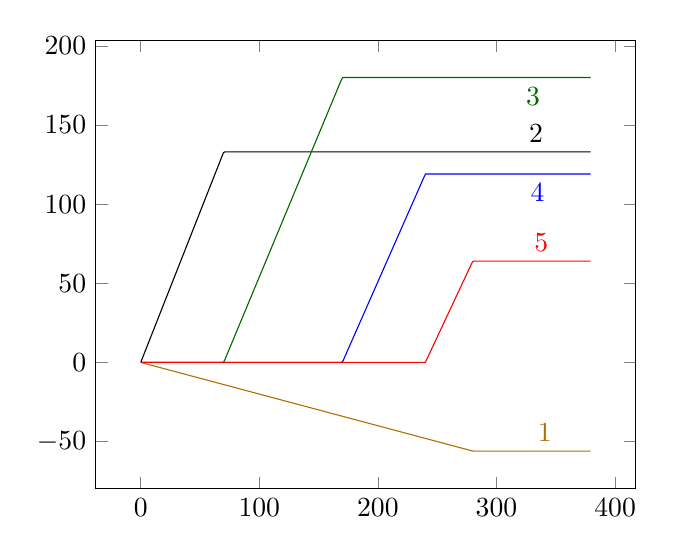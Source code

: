 
		\begin{tikzpicture}
		\begin{axis}[
		%	title={Average absolute error in sampling the GNK value},
		%	xlabel={Generator Capacity ($-p_1^l$)},
			%xmin=0, xmax=0.25,
			%ymin=0.001, ymax=0.05,
			%ymode=log,
			%xtick={0,0.05,0.1,0.15,0.2,0.25},
			%ytick={0,20,40,60,80,100},
			%yticklabel=$\pgfmathprintnumber{\tick}\%$,
			legend pos=south west,
			%ymajorgrids=true,
			%grid style=dashed,
			%xticklabel style={/pgf/number format/fixed}
		]
		\addplot[color={rgb:red,4;green,2;yellow,1}] coordinates {
(0.1,-0.02)(1.3,-0.26)(2.5,-0.5)(3.7,-0.74)(4.9,-0.98)(6.1,-1.22)(7.3,-1.46)(8.5,-1.7)(9.7,-1.94)(10.9,-2.18)(12.1,-2.42)(13.3,-2.66)(14.5,-2.9)(15.7,-3.14)(16.9,-3.38)(18.1,-3.62)(19.3,-3.86)(20.5,-4.1)(21.7,-4.34)(22.9,-4.58)(24.1,-4.82)(25.3,-5.06)(26.5,-5.3)(27.7,-5.54)(28.9,-5.78)(30.1,-6.02)(31.3,-6.26)(32.5,-6.5)(33.7,-6.74)(34.9,-6.98)(36.1,-7.22)(37.3,-7.46)(38.5,-7.7)(39.7,-7.94)(40.9,-8.18)(42.1,-8.42)(43.3,-8.66)(44.5,-8.9)(45.7,-9.14)(46.9,-9.38)(48.1,-9.62)(49.3,-9.86)(50.5,-10.1)(51.7,-10.34)(52.9,-10.58)(54.1,-10.82)(55.3,-11.06)(56.5,-11.3)(57.7,-11.54)(58.9,-11.78)(60.1,-12.02)(61.3,-12.26)(62.5,-12.5)(63.7,-12.74)(64.9,-12.98)(66.1,-13.22)(67.3,-13.46)(68.5,-13.7)(69.7,-13.94)(70.9,-14.18)(72.1,-14.42)(73.3,-14.66)(74.5,-14.9)(75.7,-15.14)(76.9,-15.38)(78.1,-15.62)(79.3,-15.86)(80.5,-16.1)(81.7,-16.34)(82.9,-16.58)(84.1,-16.82)(85.3,-17.06)(86.5,-17.3)(87.7,-17.54)(88.9,-17.78)(90.1,-18.02)(91.3,-18.26)(92.5,-18.5)(93.7,-18.74)(94.9,-18.98)(96.1,-19.22)(97.3,-19.46)(98.5,-19.7)(99.7,-19.94)(100.9,-20.18)(102.1,-20.42)(103.3,-20.66)(104.5,-20.9)(105.7,-21.14)(106.9,-21.38)(108.1,-21.62)(109.3,-21.86)(110.5,-22.1)(111.7,-22.34)(112.9,-22.58)(114.1,-22.82)(115.3,-23.06)(116.5,-23.3)(117.7,-23.54)(118.9,-23.78)(120.1,-24.02)(121.3,-24.26)(122.5,-24.5)(123.7,-24.74)(124.9,-24.98)(126.1,-25.22)(127.3,-25.46)(128.5,-25.7)(129.7,-25.94)(130.9,-26.18)(132.1,-26.42)(133.3,-26.66)(134.5,-26.9)(135.7,-27.14)(136.9,-27.38)(138.1,-27.62)(139.3,-27.86)(140.5,-28.1)(141.7,-28.34)(142.9,-28.58)(144.1,-28.82)(145.3,-29.06)(146.5,-29.3)(147.7,-29.54)(148.9,-29.78)(150.1,-30.02)(151.3,-30.26)(152.5,-30.5)(153.7,-30.74)(154.9,-30.98)(156.1,-31.22)(157.3,-31.46)(158.5,-31.7)(159.7,-31.94)(160.9,-32.18)(162.1,-32.42)(163.3,-32.66)(164.5,-32.9)(165.7,-33.14)(166.9,-33.38)(168.1,-33.62)(169.3,-33.86)(170.5,-34.1)(171.7,-34.34)(172.9,-34.58)(174.1,-34.82)(175.3,-35.06)(176.5,-35.3)(177.7,-35.54)(178.9,-35.78)(180.1,-36.02)(181.3,-36.26)(182.5,-36.5)(183.7,-36.74)(184.9,-36.98)(186.1,-37.22)(187.3,-37.46)(188.5,-37.7)(189.7,-37.94)(190.9,-38.18)(192.1,-38.42)(193.3,-38.66)(194.5,-38.9)(195.7,-39.14)(196.9,-39.38)(198.1,-39.62)(199.3,-39.86)(200.5,-40.1)(201.7,-40.34)(202.9,-40.58)(204.1,-40.82)(205.3,-41.06)(206.5,-41.3)(207.7,-41.54)(208.9,-41.78)(210.1,-42.02)(211.3,-42.26)(212.5,-42.5)(213.7,-42.74)(214.9,-42.98)(216.1,-43.22)(217.3,-43.46)(218.5,-43.7)(219.7,-43.94)(220.9,-44.18)(222.1,-44.42)(223.3,-44.66)(224.5,-44.9)(225.7,-45.14)(226.9,-45.38)(228.1,-45.62)(229.3,-45.86)(230.5,-46.1)(231.7,-46.34)(232.9,-46.58)(234.1,-46.82)(235.3,-47.06)(236.5,-47.3)(237.7,-47.54)(238.9,-47.78)(240.1,-48.02)(241.3,-48.26)(242.5,-48.5)(243.7,-48.74)(244.9,-48.98)(246.1,-49.22)(247.3,-49.46)(248.5,-49.7)(249.7,-49.94)(250.9,-50.18)(252.1,-50.42)(253.3,-50.66)(254.5,-50.9)(255.7,-51.14)(256.9,-51.38)(258.1,-51.62)(259.3,-51.86)(260.5,-52.1)(261.7,-52.34)(262.9,-52.58)(264.1,-52.82)(265.3,-53.06)(266.5,-53.3)(267.7,-53.54)(268.9,-53.78)(270.1,-54.02)(271.3,-54.26)(272.5,-54.5)(273.7,-54.74)(274.9,-54.98)(276.1,-55.22)(277.3,-55.46)(278.5,-55.7)(279.7,-55.94)(280.9,-56.0)(282.1,-56.0)(283.3,-56.0)(284.5,-56.0)(285.7,-56.0)(286.9,-56.0)(288.1,-56.0)(289.3,-56.0)(290.5,-56.0)(291.7,-56.0)(292.9,-56.0)(294.1,-56.0)(295.3,-56.0)(296.5,-56.0)(297.7,-56.0)(298.9,-56.0)(300.1,-56.0)(301.3,-56.0)(302.5,-56.0)(303.7,-56.0)(304.9,-56.0)(306.1,-56.0)(307.3,-56.0)(308.5,-56.0)(309.7,-56.0)(310.9,-56.0)(312.1,-56.0)(313.3,-56.0)(314.5,-56.0)(315.7,-56.0)(316.9,-56.0)(318.1,-56.0)(319.3,-56.0)(320.5,-56.0)(321.7,-56.0)(322.9,-56.0)(324.1,-56.0)(325.3,-56.0)(326.5,-56.0)(327.7,-56.0)(328.9,-56.0)(330.1,-56.0)(331.3,-56.0)(332.5,-56.0)(333.7,-56.0)(334.9,-56.0)(336.1,-56.0)(337.3,-56.0)(338.5,-56.0)(339.7,-56.0)(340.9,-56.0)(342.1,-56.0)(343.3,-56.0)(344.5,-56.0)(345.7,-56.0)(346.9,-56.0)(348.1,-56.0)(349.3,-56.0)(350.5,-56.0)(351.7,-56.0)(352.9,-56.0)(354.1,-56.0)(355.3,-56.0)(356.5,-56.0)(357.7,-56.0)(358.9,-56.0)(360.1,-56.0)(361.3,-56.0)(362.5,-56.0)(363.7,-56.0)(364.9,-56.0)(366.1,-56.0)(367.3,-56.0)(368.5,-56.0)(369.7,-56.0)(370.9,-56.0)(372.1,-56.0)(373.3,-56.0)(374.5,-56.0)(375.7,-56.0)(376.9,-56.0)(378.1,-56.0)(379.3,-56.0)
			}node[pos=0.9](endofplotsquare){} ;
		\node [above,color={rgb:red,4;green,2;yellow,1}] at (endofplotsquare) {1};
		\addplot[] coordinates {
(0.1,0.19)(1.3,2.47)(2.5,4.75)(3.7,7.03)(4.9,9.31)(6.1,11.59)(7.3,13.87)(8.5,16.15)(9.7,18.43)(10.9,20.71)(12.1,22.99)(13.3,25.27)(14.5,27.55)(15.7,29.83)(16.9,32.11)(18.1,34.39)(19.3,36.67)(20.5,38.95)(21.7,41.23)(22.9,43.51)(24.1,45.79)(25.3,48.07)(26.5,50.35)(27.7,52.63)(28.9,54.91)(30.1,57.19)(31.3,59.47)(32.5,61.75)(33.7,64.03)(34.9,66.31)(36.1,68.59)(37.3,70.87)(38.5,73.15)(39.7,75.43)(40.9,77.71)(42.1,79.99)(43.3,82.27)(44.5,84.55)(45.7,86.83)(46.9,89.11)(48.1,91.39)(49.3,93.67)(50.5,95.95)(51.7,98.23)(52.9,100.51)(54.1,102.79)(55.3,105.07)(56.5,107.35)(57.7,109.63)(58.9,111.91)(60.1,114.19)(61.3,116.47)(62.5,118.75)(63.7,121.03)(64.9,123.31)(66.1,125.59)(67.3,127.87)(68.5,130.15)(69.7,132.43)(70.9,133.0)(72.1,133.0)(73.3,133.0)(74.5,133.0)(75.7,133.0)(76.9,133.0)(78.1,133.0)(79.3,133.0)(80.5,133.0)(81.7,133.0)(82.9,133.0)(84.1,133.0)(85.3,133.0)(86.5,133.0)(87.7,133.0)(88.9,133.0)(90.1,133.0)(91.3,133.0)(92.5,133.0)(93.7,133.0)(94.9,133.0)(96.1,133.0)(97.3,133.0)(98.5,133.0)(99.7,133.0)(100.9,133.0)(102.1,133.0)(103.3,133.0)(104.5,133.0)(105.7,133.0)(106.9,133.0)(108.1,133.0)(109.3,133.0)(110.5,133.0)(111.7,133.0)(112.9,133.0)(114.1,133.0)(115.3,133.0)(116.5,133.0)(117.7,133.0)(118.9,133.0)(120.1,133.0)(121.3,133.0)(122.5,133.0)(123.7,133.0)(124.9,133.0)(126.1,133.0)(127.3,133.0)(128.5,133.0)(129.7,133.0)(130.9,133.0)(132.1,133.0)(133.3,133.0)(134.5,133.0)(135.7,133.0)(136.9,133.0)(138.1,133.0)(139.3,133.0)(140.5,133.0)(141.7,133.0)(142.9,133.0)(144.1,133.0)(145.3,133.0)(146.5,133.0)(147.7,133.0)(148.9,133.0)(150.1,133.0)(151.3,133.0)(152.5,133.0)(153.7,133.0)(154.9,133.0)(156.1,133.0)(157.3,133.0)(158.5,133.0)(159.7,133.0)(160.9,133.0)(162.1,133.0)(163.3,133.0)(164.5,133.0)(165.7,133.0)(166.9,133.0)(168.1,133.0)(169.3,133.0)(170.5,133.0)(171.7,133.0)(172.9,133.0)(174.1,133.0)(175.3,133.0)(176.5,133.0)(177.7,133.0)(178.9,133.0)(180.1,133.0)(181.3,133.0)(182.5,133.0)(183.7,133.0)(184.9,133.0)(186.1,133.0)(187.3,133.0)(188.5,133.0)(189.7,133.0)(190.9,133.0)(192.1,133.0)(193.3,133.0)(194.5,133.0)(195.7,133.0)(196.9,133.0)(198.1,133.0)(199.3,133.0)(200.5,133.0)(201.7,133.0)(202.9,133.0)(204.1,133.0)(205.3,133.0)(206.5,133.0)(207.7,133.0)(208.9,133.0)(210.1,133.0)(211.3,133.0)(212.5,133.0)(213.7,133.0)(214.9,133.0)(216.1,133.0)(217.3,133.0)(218.5,133.0)(219.7,133.0)(220.9,133.0)(222.1,133.0)(223.3,133.0)(224.5,133.0)(225.7,133.0)(226.9,133.0)(228.1,133.0)(229.3,133.0)(230.5,133.0)(231.7,133.0)(232.9,133.0)(234.1,133.0)(235.3,133.0)(236.5,133.0)(237.7,133.0)(238.9,133.0)(240.1,133.0)(241.3,133.0)(242.5,133.0)(243.7,133.0)(244.9,133.0)(246.1,133.0)(247.3,133.0)(248.5,133.0)(249.7,133.0)(250.9,133.0)(252.1,133.0)(253.3,133.0)(254.5,133.0)(255.7,133.0)(256.9,133.0)(258.1,133.0)(259.3,133.0)(260.5,133.0)(261.7,133.0)(262.9,133.0)(264.1,133.0)(265.3,133.0)(266.5,133.0)(267.7,133.0)(268.9,133.0)(270.1,133.0)(271.3,133.0)(272.5,133.0)(273.7,133.0)(274.9,133.0)(276.1,133.0)(277.3,133.0)(278.5,133.0)(279.7,133.0)(280.9,133.0)(282.1,133.0)(283.3,133.0)(284.5,133.0)(285.7,133.0)(286.9,133.0)(288.1,133.0)(289.3,133.0)(290.5,133.0)(291.7,133.0)(292.9,133.0)(294.1,133.0)(295.3,133.0)(296.5,133.0)(297.7,133.0)(298.9,133.0)(300.1,133.0)(301.3,133.0)(302.5,133.0)(303.7,133.0)(304.9,133.0)(306.1,133.0)(307.3,133.0)(308.5,133.0)(309.7,133.0)(310.9,133.0)(312.1,133.0)(313.3,133.0)(314.5,133.0)(315.7,133.0)(316.9,133.0)(318.1,133.0)(319.3,133.0)(320.5,133.0)(321.7,133.0)(322.9,133.0)(324.1,133.0)(325.3,133.0)(326.5,133.0)(327.7,133.0)(328.9,133.0)(330.1,133.0)(331.3,133.0)(332.5,133.0)(333.7,133.0)(334.9,133.0)(336.1,133.0)(337.3,133.0)(338.5,133.0)(339.7,133.0)(340.9,133.0)(342.1,133.0)(343.3,133.0)(344.5,133.0)(345.7,133.0)(346.9,133.0)(348.1,133.0)(349.3,133.0)(350.5,133.0)(351.7,133.0)(352.9,133.0)(354.1,133.0)(355.3,133.0)(356.5,133.0)(357.7,133.0)(358.9,133.0)(360.1,133.0)(361.3,133.0)(362.5,133.0)(363.7,133.0)(364.9,133.0)(366.1,133.0)(367.3,133.0)(368.5,133.0)(369.7,133.0)(370.9,133.0)(372.1,133.0)(373.3,133.0)(374.5,133.0)(375.7,133.0)(376.9,133.0)(378.1,133.0)(379.3,133.0)
			}node[pos=0.9](endofplotsquare){} ;
		\node [above] at (endofplotsquare) {2};
		\addplot[color=black!60!green] coordinates {
(0.1,-0.0)(1.3,-0.0)(2.5,-0.0)(3.7,-0.0)(4.9,-0.0)(6.1,-0.0)(7.3,-0.0)(8.5,-0.0)(9.7,-0.0)(10.9,-0.0)(12.1,-0.0)(13.3,-0.0)(14.5,-0.0)(15.7,-0.0)(16.9,-0.0)(18.1,-0.0)(19.3,-0.0)(20.5,-0.0)(21.7,-0.0)(22.9,-0.0)(24.1,-0.0)(25.3,-0.0)(26.5,-0.0)(27.7,-0.0)(28.9,-0.0)(30.1,-0.0)(31.3,-0.0)(32.5,-0.0)(33.7,-0.0)(34.9,-0.0)(36.1,-0.0)(37.3,-0.0)(38.5,-0.0)(39.7,-0.0)(40.9,-0.0)(42.1,-0.0)(43.3,-0.0)(44.5,-0.0)(45.7,-0.0)(46.9,-0.0)(48.1,-0.0)(49.3,-0.0)(50.5,-0.0)(51.7,-0.0)(52.9,-0.0)(54.1,-0.0)(55.3,-0.0)(56.5,-0.0)(57.7,-0.0)(58.9,-0.0)(60.1,-0.0)(61.3,-0.0)(62.5,-0.0)(63.7,-0.0)(64.9,-0.0)(66.1,-0.0)(67.3,-0.0)(68.5,-0.0)(69.7,-0.0)(70.9,1.62)(72.1,3.78)(73.3,5.94)(74.5,8.1)(75.7,10.26)(76.9,12.42)(78.1,14.58)(79.3,16.74)(80.5,18.9)(81.7,21.06)(82.9,23.22)(84.1,25.38)(85.3,27.54)(86.5,29.7)(87.7,31.86)(88.9,34.02)(90.1,36.18)(91.3,38.34)(92.5,40.5)(93.7,42.66)(94.9,44.82)(96.1,46.98)(97.3,49.14)(98.5,51.3)(99.7,53.46)(100.9,55.62)(102.1,57.78)(103.3,59.94)(104.5,62.1)(105.7,64.26)(106.9,66.42)(108.1,68.58)(109.3,70.74)(110.5,72.9)(111.7,75.06)(112.9,77.22)(114.1,79.38)(115.3,81.54)(116.5,83.7)(117.7,85.86)(118.9,88.02)(120.1,90.18)(121.3,92.34)(122.5,94.5)(123.7,96.66)(124.9,98.82)(126.1,100.98)(127.3,103.14)(128.5,105.3)(129.7,107.46)(130.9,109.62)(132.1,111.78)(133.3,113.94)(134.5,116.1)(135.7,118.26)(136.9,120.42)(138.1,122.58)(139.3,124.74)(140.5,126.9)(141.7,129.06)(142.9,131.22)(144.1,133.38)(145.3,135.54)(146.5,137.7)(147.7,139.86)(148.9,142.02)(150.1,144.18)(151.3,146.34)(152.5,148.5)(153.7,150.66)(154.9,152.82)(156.1,154.98)(157.3,157.14)(158.5,159.3)(159.7,161.46)(160.9,163.62)(162.1,165.78)(163.3,167.94)(164.5,170.1)(165.7,172.26)(166.9,174.42)(168.1,176.58)(169.3,178.74)(170.5,180.0)(171.7,180.0)(172.9,180.0)(174.1,180.0)(175.3,180.0)(176.5,180.0)(177.7,180.0)(178.9,180.0)(180.1,180.0)(181.3,180.0)(182.5,180.0)(183.7,180.0)(184.9,180.0)(186.1,180.0)(187.3,180.0)(188.5,180.0)(189.7,180.0)(190.9,180.0)(192.1,180.0)(193.3,180.0)(194.5,180.0)(195.7,180.0)(196.9,180.0)(198.1,180.0)(199.3,180.0)(200.5,180.0)(201.7,180.0)(202.9,180.0)(204.1,180.0)(205.3,180.0)(206.5,180.0)(207.7,180.0)(208.9,180.0)(210.1,180.0)(211.3,180.0)(212.5,180.0)(213.7,180.0)(214.9,180.0)(216.1,180.0)(217.3,180.0)(218.5,180.0)(219.7,180.0)(220.9,180.0)(222.1,180.0)(223.3,180.0)(224.5,180.0)(225.7,180.0)(226.9,180.0)(228.1,180.0)(229.3,180.0)(230.5,180.0)(231.7,180.0)(232.9,180.0)(234.1,180.0)(235.3,180.0)(236.5,180.0)(237.7,180.0)(238.9,180.0)(240.1,180.0)(241.3,180.0)(242.5,180.0)(243.7,180.0)(244.9,180.0)(246.1,180.0)(247.3,180.0)(248.5,180.0)(249.7,180.0)(250.9,180.0)(252.1,180.0)(253.3,180.0)(254.5,180.0)(255.7,180.0)(256.9,180.0)(258.1,180.0)(259.3,180.0)(260.5,180.0)(261.7,180.0)(262.9,180.0)(264.1,180.0)(265.3,180.0)(266.5,180.0)(267.7,180.0)(268.9,180.0)(270.1,180.0)(271.3,180.0)(272.5,180.0)(273.7,180.0)(274.9,180.0)(276.1,180.0)(277.3,180.0)(278.5,180.0)(279.7,180.0)(280.9,180.0)(282.1,180.0)(283.3,180.0)(284.5,180.0)(285.7,180.0)(286.9,180.0)(288.1,180.0)(289.3,180.0)(290.5,180.0)(291.7,180.0)(292.9,180.0)(294.1,180.0)(295.3,180.0)(296.5,180.0)(297.7,180.0)(298.9,180.0)(300.1,180.0)(301.3,180.0)(302.5,180.0)(303.7,180.0)(304.9,180.0)(306.1,180.0)(307.3,180.0)(308.5,180.0)(309.7,180.0)(310.9,180.0)(312.1,180.0)(313.3,180.0)(314.5,180.0)(315.7,180.0)(316.9,180.0)(318.1,180.0)(319.3,180.0)(320.5,180.0)(321.7,180.0)(322.9,180.0)(324.1,180.0)(325.3,180.0)(326.5,180.0)(327.7,180.0)(328.9,180.0)(330.1,180.0)(331.3,180.0)(332.5,180.0)(333.7,180.0)(334.9,180.0)(336.1,180.0)(337.3,180.0)(338.5,180.0)(339.7,180.0)(340.9,180.0)(342.1,180.0)(343.3,180.0)(344.5,180.0)(345.7,180.0)(346.9,180.0)(348.1,180.0)(349.3,180.0)(350.5,180.0)(351.7,180.0)(352.9,180.0)(354.1,180.0)(355.3,180.0)(356.5,180.0)(357.7,180.0)(358.9,180.0)(360.1,180.0)(361.3,180.0)(362.5,180.0)(363.7,180.0)(364.9,180.0)(366.1,180.0)(367.3,180.0)(368.5,180.0)(369.7,180.0)(370.9,180.0)(372.1,180.0)(373.3,180.0)(374.5,180.0)(375.7,180.0)(376.9,180.0)(378.1,180.0)(379.3,180.0)
			}node[pos=0.9](endofplotsquare){} ;
		\node [below, color=black!60!green] at (endofplotsquare) {3};
		\addplot[color=blue] coordinates {
(0.1,-0.0)(1.3,-0.0)(2.5,-0.0)(3.7,-0.0)(4.9,-0.0)(6.1,-0.0)(7.3,-0.0)(8.5,-0.0)(9.7,-0.0)(10.9,-0.0)(12.1,-0.0)(13.3,-0.0)(14.5,-0.0)(15.7,-0.0)(16.9,-0.0)(18.1,-0.0)(19.3,-0.0)(20.5,-0.0)(21.7,-0.0)(22.9,-0.0)(24.1,-0.0)(25.3,-0.0)(26.5,-0.0)(27.7,-0.0)(28.9,-0.0)(30.1,-0.0)(31.3,-0.0)(32.5,-0.0)(33.7,-0.0)(34.9,-0.0)(36.1,-0.0)(37.3,-0.0)(38.5,-0.0)(39.7,-0.0)(40.9,-0.0)(42.1,-0.0)(43.3,-0.0)(44.5,-0.0)(45.7,-0.0)(46.9,-0.0)(48.1,-0.0)(49.3,-0.0)(50.5,-0.0)(51.7,-0.0)(52.9,-0.0)(54.1,-0.0)(55.3,-0.0)(56.5,-0.0)(57.7,-0.0)(58.9,-0.0)(60.1,-0.0)(61.3,-0.0)(62.5,-0.0)(63.7,-0.0)(64.9,-0.0)(66.1,-0.0)(67.3,-0.0)(68.5,-0.0)(69.7,-0.0)(70.9,-0.0)(72.1,-0.0)(73.3,-0.0)(74.5,-0.0)(75.7,-0.0)(76.9,-0.0)(78.1,-0.0)(79.3,-0.0)(80.5,-0.0)(81.7,-0.0)(82.9,-0.0)(84.1,-0.0)(85.3,-0.0)(86.5,-0.0)(87.7,-0.0)(88.9,-0.0)(90.1,-0.0)(91.3,-0.0)(92.5,-0.0)(93.7,-0.0)(94.9,-0.0)(96.1,-0.0)(97.3,-0.0)(98.5,-0.0)(99.7,-0.0)(100.9,-0.0)(102.1,-0.0)(103.3,-0.0)(104.5,-0.0)(105.7,-0.0)(106.9,-0.0)(108.1,-0.0)(109.3,-0.0)(110.5,-0.0)(111.7,-0.0)(112.9,-0.0)(114.1,-0.0)(115.3,-0.0)(116.5,-0.0)(117.7,-0.0)(118.9,-0.0)(120.1,-0.0)(121.3,-0.0)(122.5,-0.0)(123.7,-0.0)(124.9,-0.0)(126.1,-0.0)(127.3,-0.0)(128.5,-0.0)(129.7,-0.0)(130.9,-0.0)(132.1,-0.0)(133.3,-0.0)(134.5,-0.0)(135.7,-0.0)(136.9,-0.0)(138.1,-0.0)(139.3,-0.0)(140.5,-0.0)(141.7,-0.0)(142.9,-0.0)(144.1,-0.0)(145.3,-0.0)(146.5,-0.0)(147.7,-0.0)(148.9,-0.0)(150.1,-0.0)(151.3,-0.0)(152.5,-0.0)(153.7,-0.0)(154.9,-0.0)(156.1,-0.0)(157.3,-0.0)(158.5,-0.0)(159.7,-0.0)(160.9,-0.0)(162.1,-0.0)(163.3,-0.0)(164.5,-0.0)(165.7,-0.0)(166.9,-0.0)(168.1,-0.0)(169.3,-0.0)(170.5,0.85)(171.7,2.89)(172.9,4.93)(174.1,6.97)(175.3,9.01)(176.5,11.05)(177.7,13.09)(178.9,15.13)(180.1,17.17)(181.3,19.21)(182.5,21.25)(183.7,23.29)(184.9,25.33)(186.1,27.37)(187.3,29.41)(188.5,31.45)(189.7,33.49)(190.9,35.53)(192.1,37.57)(193.3,39.61)(194.5,41.65)(195.7,43.69)(196.9,45.73)(198.1,47.77)(199.3,49.81)(200.5,51.85)(201.7,53.89)(202.9,55.93)(204.1,57.97)(205.3,60.01)(206.5,62.05)(207.7,64.09)(208.9,66.13)(210.1,68.17)(211.3,70.21)(212.5,72.25)(213.7,74.29)(214.9,76.33)(216.1,78.37)(217.3,80.41)(218.5,82.45)(219.7,84.49)(220.9,86.53)(222.1,88.57)(223.3,90.61)(224.5,92.65)(225.7,94.69)(226.9,96.73)(228.1,98.77)(229.3,100.81)(230.5,102.85)(231.7,104.89)(232.9,106.93)(234.1,108.97)(235.3,111.01)(236.5,113.05)(237.7,115.09)(238.9,117.13)(240.1,119.0)(241.3,119.0)(242.5,119.0)(243.7,119.0)(244.9,119.0)(246.1,119.0)(247.3,119.0)(248.5,119.0)(249.7,119.0)(250.9,119.0)(252.1,119.0)(253.3,119.0)(254.5,119.0)(255.7,119.0)(256.9,119.0)(258.1,119.0)(259.3,119.0)(260.5,119.0)(261.7,119.0)(262.9,119.0)(264.1,119.0)(265.3,119.0)(266.5,119.0)(267.7,119.0)(268.9,119.0)(270.1,119.0)(271.3,119.0)(272.5,119.0)(273.7,119.0)(274.9,119.0)(276.1,119.0)(277.3,119.0)(278.5,119.0)(279.7,119.0)(280.9,119.0)(282.1,119.0)(283.3,119.0)(284.5,119.0)(285.7,119.0)(286.9,119.0)(288.1,119.0)(289.3,119.0)(290.5,119.0)(291.7,119.0)(292.9,119.0)(294.1,119.0)(295.3,119.0)(296.5,119.0)(297.7,119.0)(298.9,119.0)(300.1,119.0)(301.3,119.0)(302.5,119.0)(303.7,119.0)(304.9,119.0)(306.1,119.0)(307.3,119.0)(308.5,119.0)(309.7,119.0)(310.9,119.0)(312.1,119.0)(313.3,119.0)(314.5,119.0)(315.7,119.0)(316.9,119.0)(318.1,119.0)(319.3,119.0)(320.5,119.0)(321.7,119.0)(322.9,119.0)(324.1,119.0)(325.3,119.0)(326.5,119.0)(327.7,119.0)(328.9,119.0)(330.1,119.0)(331.3,119.0)(332.5,119.0)(333.7,119.0)(334.9,119.0)(336.1,119.0)(337.3,119.0)(338.5,119.0)(339.7,119.0)(340.9,119.0)(342.1,119.0)(343.3,119.0)(344.5,119.0)(345.7,119.0)(346.9,119.0)(348.1,119.0)(349.3,119.0)(350.5,119.0)(351.7,119.0)(352.9,119.0)(354.1,119.0)(355.3,119.0)(356.5,119.0)(357.7,119.0)(358.9,119.0)(360.1,119.0)(361.3,119.0)(362.5,119.0)(363.7,119.0)(364.9,119.0)(366.1,119.0)(367.3,119.0)(368.5,119.0)(369.7,119.0)(370.9,119.0)(372.1,119.0)(373.3,119.0)(374.5,119.0)(375.7,119.0)(376.9,119.0)(378.1,119.0)(379.3,119.0)
			}node[pos=0.9](endofplotsquare){} ;
		\node [below,color=blue] at (endofplotsquare) {4};
		\addplot[color=red] coordinates {
(0.1,-0.0)(1.3,-0.0)(2.5,-0.0)(3.7,-0.0)(4.9,-0.0)(6.1,-0.0)(7.3,-0.0)(8.5,-0.0)(9.7,-0.0)(10.9,-0.0)(12.1,-0.0)(13.3,-0.0)(14.5,-0.0)(15.7,-0.0)(16.9,-0.0)(18.1,-0.0)(19.3,-0.0)(20.5,-0.0)(21.7,-0.0)(22.9,-0.0)(24.1,-0.0)(25.3,-0.0)(26.5,-0.0)(27.7,-0.0)(28.9,-0.0)(30.1,-0.0)(31.3,-0.0)(32.5,-0.0)(33.7,-0.0)(34.9,-0.0)(36.1,-0.0)(37.3,-0.0)(38.5,-0.0)(39.7,-0.0)(40.9,-0.0)(42.1,-0.0)(43.3,-0.0)(44.5,-0.0)(45.7,-0.0)(46.9,-0.0)(48.1,-0.0)(49.3,-0.0)(50.5,-0.0)(51.7,-0.0)(52.9,-0.0)(54.1,-0.0)(55.3,-0.0)(56.5,-0.0)(57.7,-0.0)(58.9,-0.0)(60.1,-0.0)(61.3,-0.0)(62.5,-0.0)(63.7,-0.0)(64.9,-0.0)(66.1,-0.0)(67.3,-0.0)(68.5,-0.0)(69.7,-0.0)(70.9,-0.0)(72.1,-0.0)(73.3,-0.0)(74.5,-0.0)(75.7,-0.0)(76.9,-0.0)(78.1,-0.0)(79.3,-0.0)(80.5,-0.0)(81.7,-0.0)(82.9,-0.0)(84.1,-0.0)(85.3,-0.0)(86.5,-0.0)(87.7,-0.0)(88.9,-0.0)(90.1,-0.0)(91.3,-0.0)(92.5,-0.0)(93.7,-0.0)(94.9,-0.0)(96.1,-0.0)(97.3,-0.0)(98.5,-0.0)(99.7,-0.0)(100.9,-0.0)(102.1,-0.0)(103.3,-0.0)(104.5,-0.0)(105.7,-0.0)(106.9,-0.0)(108.1,-0.0)(109.3,-0.0)(110.5,-0.0)(111.7,-0.0)(112.9,-0.0)(114.1,-0.0)(115.3,-0.0)(116.5,-0.0)(117.7,-0.0)(118.9,-0.0)(120.1,-0.0)(121.3,-0.0)(122.5,-0.0)(123.7,-0.0)(124.9,-0.0)(126.1,-0.0)(127.3,-0.0)(128.5,-0.0)(129.7,-0.0)(130.9,-0.0)(132.1,-0.0)(133.3,-0.0)(134.5,-0.0)(135.7,-0.0)(136.9,-0.0)(138.1,-0.0)(139.3,-0.0)(140.5,-0.0)(141.7,-0.0)(142.9,-0.0)(144.1,-0.0)(145.3,-0.0)(146.5,-0.0)(147.7,-0.0)(148.9,-0.0)(150.1,-0.0)(151.3,-0.0)(152.5,-0.0)(153.7,-0.0)(154.9,-0.0)(156.1,-0.0)(157.3,-0.0)(158.5,-0.0)(159.7,-0.0)(160.9,-0.0)(162.1,-0.0)(163.3,-0.0)(164.5,-0.0)(165.7,-0.0)(166.9,-0.0)(168.1,-0.0)(169.3,-0.0)(170.5,-0.0)(171.7,-0.0)(172.9,-0.0)(174.1,-0.0)(175.3,-0.0)(176.5,-0.0)(177.7,-0.0)(178.9,-0.0)(180.1,-0.0)(181.3,-0.0)(182.5,-0.0)(183.7,-0.0)(184.9,-0.0)(186.1,-0.0)(187.3,-0.0)(188.5,-0.0)(189.7,-0.0)(190.9,-0.0)(192.1,-0.0)(193.3,-0.0)(194.5,-0.0)(195.7,-0.0)(196.9,-0.0)(198.1,-0.0)(199.3,-0.0)(200.5,-0.0)(201.7,-0.0)(202.9,-0.0)(204.1,-0.0)(205.3,-0.0)(206.5,-0.0)(207.7,-0.0)(208.9,-0.0)(210.1,-0.0)(211.3,-0.0)(212.5,-0.0)(213.7,-0.0)(214.9,-0.0)(216.1,-0.0)(217.3,-0.0)(218.5,-0.0)(219.7,-0.0)(220.9,-0.0)(222.1,-0.0)(223.3,-0.0)(224.5,-0.0)(225.7,-0.0)(226.9,-0.0)(228.1,-0.0)(229.3,-0.0)(230.5,-0.0)(231.7,-0.0)(232.9,-0.0)(234.1,-0.0)(235.3,-0.0)(236.5,-0.0)(237.7,-0.0)(238.9,-0.0)(240.1,0.16)(241.3,2.08)(242.5,4.0)(243.7,5.92)(244.9,7.84)(246.1,9.76)(247.3,11.68)(248.5,13.6)(249.7,15.52)(250.9,17.44)(252.1,19.36)(253.3,21.28)(254.5,23.2)(255.7,25.12)(256.9,27.04)(258.1,28.96)(259.3,30.88)(260.5,32.8)(261.7,34.72)(262.9,36.64)(264.1,38.56)(265.3,40.48)(266.5,42.4)(267.7,44.32)(268.9,46.24)(270.1,48.16)(271.3,50.08)(272.5,52.0)(273.7,53.92)(274.9,55.84)(276.1,57.76)(277.3,59.68)(278.5,61.6)(279.7,63.52)(280.9,64.0)(282.1,64.0)(283.3,64.0)(284.5,64.0)(285.7,64.0)(286.9,64.0)(288.1,64.0)(289.3,64.0)(290.5,64.0)(291.7,64.0)(292.9,64.0)(294.1,64.0)(295.3,64.0)(296.5,64.0)(297.7,64.0)(298.9,64.0)(300.1,64.0)(301.3,64.0)(302.5,64.0)(303.7,64.0)(304.9,64.0)(306.1,64.0)(307.3,64.0)(308.5,64.0)(309.7,64.0)(310.9,64.0)(312.1,64.0)(313.3,64.0)(314.5,64.0)(315.7,64.0)(316.9,64.0)(318.1,64.0)(319.3,64.0)(320.5,64.0)(321.7,64.0)(322.9,64.0)(324.1,64.0)(325.3,64.0)(326.5,64.0)(327.7,64.0)(328.9,64.0)(330.1,64.0)(331.3,64.0)(332.5,64.0)(333.7,64.0)(334.9,64.0)(336.1,64.0)(337.3,64.0)(338.5,64.0)(339.7,64.0)(340.9,64.0)(342.1,64.0)(343.3,64.0)(344.5,64.0)(345.7,64.0)(346.9,64.0)(348.1,64.0)(349.3,64.0)(350.5,64.0)(351.7,64.0)(352.9,64.0)(354.1,64.0)(355.3,64.0)(356.5,64.0)(357.7,64.0)(358.9,64.0)(360.1,64.0)(361.3,64.0)(362.5,64.0)(363.7,64.0)(364.9,64.0)(366.1,64.0)(367.3,64.0)(368.5,64.0)(369.7,64.0)(370.9,64.0)(372.1,64.0)(373.3,64.0)(374.5,64.0)(375.7,64.0)(376.9,64.0)(378.1,64.0)(379.3,64.0)
			}node[pos=0.9](endofplotsquare){} ;
		\node [above,color=red] at (endofplotsquare) {5};
		
		\end{axis}
		\end{tikzpicture}




